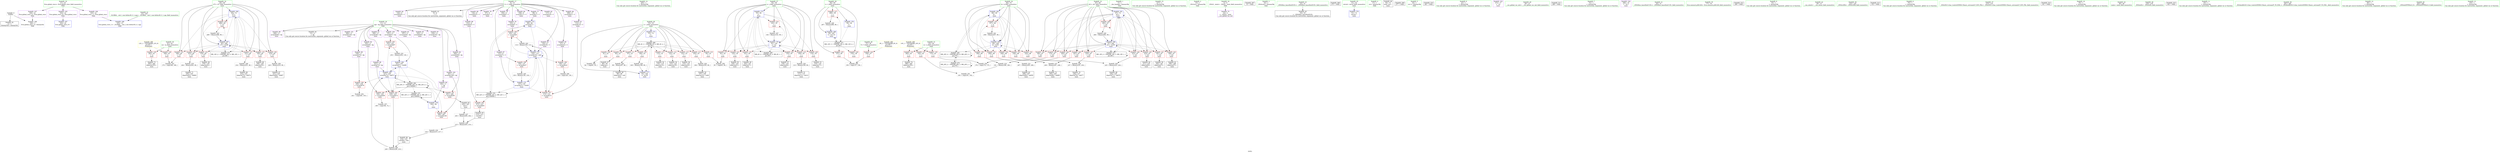digraph "SVFG" {
	label="SVFG";

	Node0x5621699dcbd0 [shape=record,color=grey,label="{NodeID: 0\nNullPtr}"];
	Node0x5621699dcbd0 -> Node0x5621699fbe60[style=solid];
	Node0x5621699dcbd0 -> Node0x562169a04780[style=solid];
	Node0x562169a050a0 [shape=record,color=blue,label="{NodeID: 180\n65\<--72\ni37\<--\nmain\n}"];
	Node0x562169a050a0 -> Node0x562169a029e0[style=dashed];
	Node0x562169a050a0 -> Node0x562169a02ab0[style=dashed];
	Node0x562169a050a0 -> Node0x562169a02b80[style=dashed];
	Node0x562169a050a0 -> Node0x562169a02c50[style=dashed];
	Node0x562169a050a0 -> Node0x562169a02d20[style=dashed];
	Node0x562169a050a0 -> Node0x562169a02df0[style=dashed];
	Node0x562169a050a0 -> Node0x562169a02ec0[style=dashed];
	Node0x562169a050a0 -> Node0x562169a05650[style=dashed];
	Node0x562169a050a0 -> Node0x562169a18500[style=dashed];
	Node0x5621699fc4d0 [shape=record,color=purple,label="{NodeID: 97\n234\<--11\narrayidx76\<--dp\nmain\n}"];
	Node0x5621699e0ee0 [shape=record,color=green,label="{NodeID: 14\n204\<--1\n\<--dummyObj\nCan only get source location for instruction, argument, global var or function.}"];
	Node0x5621699fd0c0 [shape=record,color=red,label="{NodeID: 111\n97\<--53\n\<--i\nmain\n}"];
	Node0x5621699fd0c0 -> Node0x562169a09820[style=solid];
	Node0x5621699fb240 [shape=record,color=green,label="{NodeID: 28\n57\<--58\nT\<--T_field_insensitive\nmain\n}"];
	Node0x5621699fb240 -> Node0x562169a02290[style=solid];
	Node0x562169a02360 [shape=record,color=red,label="{NodeID: 125\n157\<--59\n\<--t\nmain\n}"];
	Node0x562169a02360 -> Node0x562169a0beb0[style=solid];
	Node0x5621699fbe60 [shape=record,color=black,label="{NodeID: 42\n2\<--3\ndummyVal\<--dummyVal\n}"];
	Node0x562169a02ec0 [shape=record,color=red,label="{NodeID: 139\n268\<--65\n\<--i37\nmain\n}"];
	Node0x562169a02ec0 -> Node0x562169a00b50[style=solid];
	Node0x5621699fdaa0 [shape=record,color=black,label="{NodeID: 56\n133\<--132\nidxprom24\<--\nmain\n}"];
	Node0x562169a09220 [shape=record,color=grey,label="{NodeID: 236\n215 = Binary(203, 214, )\n}"];
	Node0x562169a09220 -> Node0x562169a08f20[style=solid];
	Node0x562169a03a20 [shape=record,color=red,label="{NodeID: 153\n236\<--69\n\<--k\nmain\n}"];
	Node0x562169a03a20 -> Node0x562169a096a0[style=solid];
	Node0x5621699fe600 [shape=record,color=black,label="{NodeID: 70\n238\<--237\nidxprom78\<--add77\nmain\n}"];
	Node0x562169a015d0 [shape=record,color=grey,label="{NodeID: 250\n220 = Binary(219, 90, )\n}"];
	Node0x562169a015d0 -> Node0x5621699fe390[style=solid];
	Node0x562169a04580 [shape=record,color=blue,label="{NodeID: 167\n324\<--22\nllvm.global_ctors_0\<--\nGlob }"];
	Node0x5621699ff160 [shape=record,color=purple,label="{NodeID: 84\n124\<--8\narrayidx20\<--C\nmain\n}"];
	Node0x5621699e0770 [shape=record,color=green,label="{NodeID: 1\n7\<--1\n__dso_handle\<--dummyObj\nGlob }"];
	Node0x562169a05170 [shape=record,color=blue,label="{NodeID: 181\n67\<--72\nj41\<--\nmain\n}"];
	Node0x562169a05170 -> Node0x562169a02f90[style=dashed];
	Node0x562169a05170 -> Node0x562169a03060[style=dashed];
	Node0x562169a05170 -> Node0x562169a03130[style=dashed];
	Node0x562169a05170 -> Node0x562169a03200[style=dashed];
	Node0x562169a05170 -> Node0x562169a032d0[style=dashed];
	Node0x562169a05170 -> Node0x562169a033a0[style=dashed];
	Node0x562169a05170 -> Node0x562169a03470[style=dashed];
	Node0x562169a05170 -> Node0x562169a03540[style=dashed];
	Node0x562169a05170 -> Node0x562169a03610[style=dashed];
	Node0x562169a05170 -> Node0x562169a036e0[style=dashed];
	Node0x562169a05170 -> Node0x562169a05170[style=dashed];
	Node0x562169a05170 -> Node0x562169a05580[style=dashed];
	Node0x562169a05170 -> Node0x562169a18a00[style=dashed];
	Node0x5621699fc5a0 [shape=record,color=purple,label="{NodeID: 98\n239\<--11\narrayidx79\<--dp\nmain\n}"];
	Node0x5621699fc5a0 -> Node0x562169a04310[style=solid];
	Node0x5621699e0fb0 [shape=record,color=green,label="{NodeID: 15\n217\<--1\n\<--dummyObj\nCan only get source location for instruction, argument, global var or function.}"];
	Node0x5621699fd190 [shape=record,color=red,label="{NodeID: 112\n105\<--53\n\<--i\nmain\n}"];
	Node0x5621699fd190 -> Node0x562169a09520[style=solid];
	Node0x5621699fb310 [shape=record,color=green,label="{NodeID: 29\n59\<--60\nt\<--t_field_insensitive\nmain\n}"];
	Node0x5621699fb310 -> Node0x562169a02360[style=solid];
	Node0x5621699fb310 -> Node0x562169a02430[style=solid];
	Node0x5621699fb310 -> Node0x562169a02500[style=solid];
	Node0x5621699fb310 -> Node0x562169a04f00[style=solid];
	Node0x5621699fb310 -> Node0x562169a05720[style=solid];
	Node0x562169a02430 [shape=record,color=red,label="{NodeID: 126\n276\<--59\n\<--t\nmain\n}"];
	Node0x5621699fbf60 [shape=record,color=black,label="{NodeID: 43\n9\<--8\n\<--C\nCan only get source location for instruction, argument, global var or function.}"];
	Node0x562169a02f90 [shape=record,color=red,label="{NodeID: 140\n174\<--67\n\<--j41\nmain\n}"];
	Node0x562169a02f90 -> Node0x562169a0bd30[style=solid];
	Node0x5621699fdb70 [shape=record,color=black,label="{NodeID: 57\n136\<--135\nidxprom26\<--\nmain\n}"];
	Node0x562169a093a0 [shape=record,color=grey,label="{NodeID: 237\n249 = Binary(247, 248, )\n}"];
	Node0x562169a093a0 -> Node0x5621699fe7a0[style=solid];
	Node0x562169a03af0 [shape=record,color=red,label="{NodeID: 154\n248\<--69\n\<--k\nmain\n}"];
	Node0x562169a03af0 -> Node0x562169a093a0[style=solid];
	Node0x5621699fe6d0 [shape=record,color=black,label="{NodeID: 71\n245\<--244\nidxprom83\<--add82\nmain\n}"];
	Node0x562169a01750 [shape=record,color=grey,label="{NodeID: 251\n193 = cmp(191, 192, )\n}"];
	Node0x562169a04680 [shape=record,color=blue,label="{NodeID: 168\n325\<--23\nllvm.global_ctors_1\<--_GLOBAL__sub_I_rais.fathin38_0_1.cpp\nGlob }"];
	Node0x5621699ff230 [shape=record,color=purple,label="{NodeID: 85\n127\<--8\narrayidx22\<--C\nmain\n}"];
	Node0x5621699ff230 -> Node0x562169a03e30[style=solid];
	Node0x5621699dc6d0 [shape=record,color=green,label="{NodeID: 2\n15\<--1\n_ZSt3cin\<--dummyObj\nGlob }"];
	Node0x562169a05240 [shape=record,color=blue,label="{NodeID: 182\n69\<--90\nk\<--\nmain\n}"];
	Node0x562169a05240 -> Node0x562169a037b0[style=dashed];
	Node0x562169a05240 -> Node0x562169a03880[style=dashed];
	Node0x562169a05240 -> Node0x562169a03950[style=dashed];
	Node0x562169a05240 -> Node0x562169a03a20[style=dashed];
	Node0x562169a05240 -> Node0x562169a03af0[style=dashed];
	Node0x562169a05240 -> Node0x562169a03bc0[style=dashed];
	Node0x562169a05240 -> Node0x562169a054b0[style=dashed];
	Node0x562169a05240 -> Node0x562169a1b200[style=dashed];
	Node0x5621699fc670 [shape=record,color=purple,label="{NodeID: 99\n246\<--11\narrayidx84\<--dp\nmain\n}"];
	Node0x5621699e1080 [shape=record,color=green,label="{NodeID: 16\n4\<--6\n_ZStL8__ioinit\<--_ZStL8__ioinit_field_insensitive\nGlob }"];
	Node0x5621699e1080 -> Node0x5621699fea10[style=solid];
	Node0x5621699fd260 [shape=record,color=red,label="{NodeID: 113\n115\<--53\n\<--i\nmain\n}"];
	Node0x5621699fd260 -> Node0x5621699fd760[style=solid];
	Node0x5621699fb3e0 [shape=record,color=green,label="{NodeID: 30\n61\<--62\nm\<--m_field_insensitive\nmain\n}"];
	Node0x5621699fb3e0 -> Node0x562169a025d0[style=solid];
	Node0x5621699fb3e0 -> Node0x562169a026a0[style=solid];
	Node0x562169a02500 [shape=record,color=red,label="{NodeID: 127\n296\<--59\n\<--t\nmain\n}"];
	Node0x562169a02500 -> Node0x562169a01450[style=solid];
	Node0x5621699fc060 [shape=record,color=black,label="{NodeID: 44\n13\<--11\n\<--dp\nCan only get source location for instruction, argument, global var or function.}"];
	Node0x562169a298a0 [shape=record,color=black,label="{NodeID: 307\n33 = PHI()\n}"];
	Node0x562169a03060 [shape=record,color=red,label="{NodeID: 141\n181\<--67\n\<--j41\nmain\n}"];
	Node0x562169a03060 -> Node0x5621699fdd10[style=solid];
	Node0x5621699fdc40 [shape=record,color=black,label="{NodeID: 58\n179\<--178\nidxprom45\<--\nmain\n}"];
	Node0x562169a09520 [shape=record,color=grey,label="{NodeID: 238\n106 = Binary(105, 90, )\n}"];
	Node0x562169a09520 -> Node0x5621699fd5c0[style=solid];
	Node0x562169a03bc0 [shape=record,color=red,label="{NodeID: 155\n257\<--69\n\<--k\nmain\n}"];
	Node0x562169a03bc0 -> Node0x562169a099a0[style=solid];
	Node0x5621699fe7a0 [shape=record,color=black,label="{NodeID: 72\n250\<--249\nidxprom86\<--add85\nmain\n}"];
	Node0x562169a018d0 [shape=record,color=grey,label="{NodeID: 252\n241 = cmp(240, 130, )\n}"];
	Node0x562169a04780 [shape=record,color=blue, style = dotted,label="{NodeID: 169\n326\<--3\nllvm.global_ctors_2\<--dummyVal\nGlob }"];
	Node0x5621699ff300 [shape=record,color=purple,label="{NodeID: 86\n134\<--8\narrayidx25\<--C\nmain\n}"];
	Node0x5621699e05f0 [shape=record,color=green,label="{NodeID: 3\n16\<--1\n_ZSt4cout\<--dummyObj\nGlob }"];
	Node0x562169a05310 [shape=record,color=blue,label="{NodeID: 183\n227\<--229\narrayidx72\<--add73\nmain\n}"];
	Node0x562169a05310 -> Node0x562169a040a0[style=dashed];
	Node0x562169a05310 -> Node0x562169a04240[style=dashed];
	Node0x562169a05310 -> Node0x562169a04310[style=dashed];
	Node0x562169a05310 -> Node0x562169a043e0[style=dashed];
	Node0x562169a05310 -> Node0x562169a05310[style=dashed];
	Node0x562169a05310 -> Node0x562169a053e0[style=dashed];
	Node0x562169a05310 -> Node0x562169a1b700[style=dashed];
	Node0x5621699fc740 [shape=record,color=purple,label="{NodeID: 100\n251\<--11\narrayidx87\<--dp\nmain\n}"];
	Node0x5621699fc740 -> Node0x562169a043e0[style=solid];
	Node0x5621699fc740 -> Node0x562169a053e0[style=solid];
	Node0x5621699e1150 [shape=record,color=green,label="{NodeID: 17\n8\<--10\nC\<--C_field_insensitive\nGlob }"];
	Node0x5621699e1150 -> Node0x5621699fbf60[style=solid];
	Node0x5621699e1150 -> Node0x5621699feae0[style=solid];
	Node0x5621699e1150 -> Node0x5621699febb0[style=solid];
	Node0x5621699e1150 -> Node0x5621699fec80[style=solid];
	Node0x5621699e1150 -> Node0x5621699fed50[style=solid];
	Node0x5621699e1150 -> Node0x5621699fee20[style=solid];
	Node0x5621699e1150 -> Node0x5621699feef0[style=solid];
	Node0x5621699e1150 -> Node0x5621699fefc0[style=solid];
	Node0x5621699e1150 -> Node0x5621699ff090[style=solid];
	Node0x5621699e1150 -> Node0x5621699ff160[style=solid];
	Node0x5621699e1150 -> Node0x5621699ff230[style=solid];
	Node0x5621699e1150 -> Node0x5621699ff300[style=solid];
	Node0x5621699e1150 -> Node0x5621699ff3d0[style=solid];
	Node0x5621699e1150 -> Node0x5621699ff4a0[style=solid];
	Node0x5621699e1150 -> Node0x5621699ff570[style=solid];
	Node0x5621699fd330 [shape=record,color=red,label="{NodeID: 114\n122\<--53\n\<--i\nmain\n}"];
	Node0x5621699fd330 -> Node0x5621699fd900[style=solid];
	Node0x5621699fb4b0 [shape=record,color=green,label="{NodeID: 31\n63\<--64\nn\<--n_field_insensitive\nmain\n}"];
	Node0x5621699fb4b0 -> Node0x562169a02770[style=solid];
	Node0x5621699fb4b0 -> Node0x562169a02840[style=solid];
	Node0x5621699fb4b0 -> Node0x562169a02910[style=solid];
	Node0x562169a025d0 [shape=record,color=red,label="{NodeID: 128\n169\<--61\n\<--m\nmain\n}"];
	Node0x562169a025d0 -> Node0x562169a01a50[style=solid];
	Node0x5621699fc160 [shape=record,color=black,label="{NodeID: 45\n34\<--35\n\<--_ZNSt8ios_base4InitD1Ev\nCan only get source location for instruction, argument, global var or function.}"];
	Node0x562169a299a0 [shape=record,color=black,label="{NodeID: 308\n273 = PHI()\n}"];
	Node0x562169a03130 [shape=record,color=red,label="{NodeID: 142\n190\<--67\n\<--j41\nmain\n}"];
	Node0x562169a03130 -> Node0x562169a08da0[style=solid];
	Node0x5621699fdd10 [shape=record,color=black,label="{NodeID: 59\n182\<--181\nidxprom47\<--\nmain\n}"];
	Node0x562169a096a0 [shape=record,color=grey,label="{NodeID: 239\n237 = Binary(235, 236, )\n}"];
	Node0x562169a096a0 -> Node0x5621699fe600[style=solid];
	Node0x562169a03c90 [shape=record,color=red,label="{NodeID: 156\n104\<--103\n\<--arrayidx8\nmain\n}"];
	Node0x562169a03c90 -> Node0x562169a09b20[style=solid];
	Node0x5621699fe870 [shape=record,color=black,label="{NodeID: 73\n283\<--282\nidxprom103\<--\nmain\n}"];
	Node0x562169a01a50 [shape=record,color=grey,label="{NodeID: 253\n170 = cmp(168, 169, )\n}"];
	Node0x562169a04880 [shape=record,color=blue,label="{NodeID: 170\n51\<--72\nretval\<--\nmain\n}"];
	Node0x5621699ff3d0 [shape=record,color=purple,label="{NodeID: 87\n137\<--8\narrayidx27\<--C\nmain\n}"];
	Node0x5621699ff3d0 -> Node0x562169a03f00[style=solid];
	Node0x5621699ff3d0 -> Node0x562169a04c90[style=solid];
	Node0x5621699e0680 [shape=record,color=green,label="{NodeID: 4\n17\<--1\n.str\<--dummyObj\nGlob }"];
	Node0x562169a053e0 [shape=record,color=blue,label="{NodeID: 184\n251\<--253\narrayidx87\<--sub88\nmain\n}"];
	Node0x562169a053e0 -> Node0x562169a040a0[style=dashed];
	Node0x562169a053e0 -> Node0x562169a04240[style=dashed];
	Node0x562169a053e0 -> Node0x562169a05310[style=dashed];
	Node0x562169a053e0 -> Node0x562169a1b700[style=dashed];
	Node0x5621699fc810 [shape=record,color=purple,label="{NodeID: 101\n284\<--11\narrayidx104\<--dp\nmain\n}"];
	Node0x5621699e1220 [shape=record,color=green,label="{NodeID: 18\n11\<--14\ndp\<--dp_field_insensitive\nGlob }"];
	Node0x5621699e1220 -> Node0x5621699fc060[style=solid];
	Node0x5621699e1220 -> Node0x5621699ff640[style=solid];
	Node0x5621699e1220 -> Node0x5621699ff710[style=solid];
	Node0x5621699e1220 -> Node0x5621699ff7e0[style=solid];
	Node0x5621699e1220 -> Node0x5621699ff8b0[style=solid];
	Node0x5621699e1220 -> Node0x5621699ff980[style=solid];
	Node0x5621699e1220 -> Node0x5621699ffa50[style=solid];
	Node0x5621699e1220 -> Node0x5621699fc400[style=solid];
	Node0x5621699e1220 -> Node0x5621699fc4d0[style=solid];
	Node0x5621699e1220 -> Node0x5621699fc5a0[style=solid];
	Node0x5621699e1220 -> Node0x5621699fc670[style=solid];
	Node0x5621699e1220 -> Node0x5621699fc740[style=solid];
	Node0x5621699e1220 -> Node0x5621699fc810[style=solid];
	Node0x5621699e1220 -> Node0x5621699fc8e0[style=solid];
	Node0x562169a1b200 [shape=record,color=black,label="{NodeID: 281\nMR_20V_4 = PHI(MR_20V_8, MR_20V_3, )\npts\{70 \}\n}"];
	Node0x562169a1b200 -> Node0x562169a05240[style=dashed];
	Node0x562169a1b200 -> Node0x562169a18f00[style=dashed];
	Node0x562169a1b200 -> Node0x562169a1b200[style=dashed];
	Node0x562169a01b40 [shape=record,color=red,label="{NodeID: 115\n132\<--53\n\<--i\nmain\n}"];
	Node0x562169a01b40 -> Node0x5621699fdaa0[style=solid];
	Node0x5621699fb580 [shape=record,color=green,label="{NodeID: 32\n65\<--66\ni37\<--i37_field_insensitive\nmain\n}"];
	Node0x5621699fb580 -> Node0x562169a029e0[style=solid];
	Node0x5621699fb580 -> Node0x562169a02ab0[style=solid];
	Node0x5621699fb580 -> Node0x562169a02b80[style=solid];
	Node0x5621699fb580 -> Node0x562169a02c50[style=solid];
	Node0x5621699fb580 -> Node0x562169a02d20[style=solid];
	Node0x5621699fb580 -> Node0x562169a02df0[style=solid];
	Node0x5621699fb580 -> Node0x562169a02ec0[style=solid];
	Node0x5621699fb580 -> Node0x562169a050a0[style=solid];
	Node0x5621699fb580 -> Node0x562169a05650[style=solid];
	Node0x562169a026a0 [shape=record,color=red,label="{NodeID: 129\n282\<--61\n\<--m\nmain\n}"];
	Node0x562169a026a0 -> Node0x5621699fe870[style=solid];
	Node0x5621699fc260 [shape=record,color=black,label="{NodeID: 46\n50\<--72\nmain_ret\<--\nmain\n}"];
	Node0x562169a29b00 [shape=record,color=black,label="{NodeID: 309\n277 = PHI()\n}"];
	Node0x562169a03200 [shape=record,color=red,label="{NodeID: 143\n198\<--67\n\<--j41\nmain\n}"];
	Node0x562169a03200 -> Node0x5621699fdeb0[style=solid];
	Node0x5621699fdde0 [shape=record,color=black,label="{NodeID: 60\n196\<--195\nidxprom55\<--\nmain\n}"];
	Node0x562169a09820 [shape=record,color=grey,label="{NodeID: 240\n98 = Binary(97, 90, )\n}"];
	Node0x562169a09820 -> Node0x5621699fd420[style=solid];
	Node0x562169a03d60 [shape=record,color=red,label="{NodeID: 157\n113\<--112\n\<--arrayidx14\nmain\n}"];
	Node0x562169a03d60 -> Node0x562169a09b20[style=solid];
	Node0x5621699fe940 [shape=record,color=black,label="{NodeID: 74\n286\<--285\nidxprom105\<--\nmain\n}"];
	Node0x562169a0bd30 [shape=record,color=grey,label="{NodeID: 254\n176 = cmp(174, 175, )\n}"];
	Node0x562169a04950 [shape=record,color=blue,label="{NodeID: 171\n53\<--72\ni\<--\nmain\n}"];
	Node0x562169a04950 -> Node0x562169a17100[style=dashed];
	Node0x5621699ff4a0 [shape=record,color=purple,label="{NodeID: 88\n209\<--8\narrayidx61\<--C\nmain\n}"];
	Node0x5621699e08f0 [shape=record,color=green,label="{NodeID: 5\n19\<--1\n.str.1\<--dummyObj\nGlob }"];
	Node0x562169a17100 [shape=record,color=black,label="{NodeID: 268\nMR_4V_3 = PHI(MR_4V_4, MR_4V_2, )\npts\{54 \}\n}"];
	Node0x562169a17100 -> Node0x5621699fce50[style=dashed];
	Node0x562169a17100 -> Node0x5621699fcf20[style=dashed];
	Node0x562169a17100 -> Node0x5621699fcff0[style=dashed];
	Node0x562169a17100 -> Node0x5621699fd0c0[style=dashed];
	Node0x562169a17100 -> Node0x5621699fd190[style=dashed];
	Node0x562169a17100 -> Node0x5621699fd260[style=dashed];
	Node0x562169a17100 -> Node0x5621699fd330[style=dashed];
	Node0x562169a17100 -> Node0x562169a01b40[style=dashed];
	Node0x562169a17100 -> Node0x562169a01c10[style=dashed];
	Node0x562169a17100 -> Node0x562169a04e30[style=dashed];
	Node0x562169a054b0 [shape=record,color=blue,label="{NodeID: 185\n69\<--258\nk\<--inc91\nmain\n}"];
	Node0x562169a054b0 -> Node0x562169a037b0[style=dashed];
	Node0x562169a054b0 -> Node0x562169a03880[style=dashed];
	Node0x562169a054b0 -> Node0x562169a03950[style=dashed];
	Node0x562169a054b0 -> Node0x562169a03a20[style=dashed];
	Node0x562169a054b0 -> Node0x562169a03af0[style=dashed];
	Node0x562169a054b0 -> Node0x562169a03bc0[style=dashed];
	Node0x562169a054b0 -> Node0x562169a054b0[style=dashed];
	Node0x562169a054b0 -> Node0x562169a1b200[style=dashed];
	Node0x5621699fc8e0 [shape=record,color=purple,label="{NodeID: 102\n287\<--11\narrayidx106\<--dp\nmain\n}"];
	Node0x5621699fc8e0 -> Node0x562169a044b0[style=solid];
	Node0x5621699e12f0 [shape=record,color=green,label="{NodeID: 19\n21\<--25\nllvm.global_ctors\<--llvm.global_ctors_field_insensitive\nGlob }"];
	Node0x5621699e12f0 -> Node0x5621699fcb50[style=solid];
	Node0x5621699e12f0 -> Node0x5621699fcc50[style=solid];
	Node0x5621699e12f0 -> Node0x5621699fcd50[style=solid];
	Node0x562169a1b700 [shape=record,color=black,label="{NodeID: 282\nMR_24V_5 = PHI(MR_24V_10, MR_24V_4, )\npts\{140000 \}\n}"];
	Node0x562169a1b700 -> Node0x562169a03fd0[style=dashed];
	Node0x562169a1b700 -> Node0x562169a040a0[style=dashed];
	Node0x562169a1b700 -> Node0x562169a04240[style=dashed];
	Node0x562169a1b700 -> Node0x562169a044b0[style=dashed];
	Node0x562169a1b700 -> Node0x562169a05310[style=dashed];
	Node0x562169a1b700 -> Node0x562169a19400[style=dashed];
	Node0x562169a1b700 -> Node0x562169a1b700[style=dashed];
	Node0x562169a01c10 [shape=record,color=red,label="{NodeID: 116\n148\<--53\n\<--i\nmain\n}"];
	Node0x562169a01c10 -> Node0x562169a08620[style=solid];
	Node0x5621699fb650 [shape=record,color=green,label="{NodeID: 33\n67\<--68\nj41\<--j41_field_insensitive\nmain\n}"];
	Node0x5621699fb650 -> Node0x562169a02f90[style=solid];
	Node0x5621699fb650 -> Node0x562169a03060[style=solid];
	Node0x5621699fb650 -> Node0x562169a03130[style=solid];
	Node0x5621699fb650 -> Node0x562169a03200[style=solid];
	Node0x5621699fb650 -> Node0x562169a032d0[style=solid];
	Node0x5621699fb650 -> Node0x562169a033a0[style=solid];
	Node0x5621699fb650 -> Node0x562169a03470[style=solid];
	Node0x5621699fb650 -> Node0x562169a03540[style=solid];
	Node0x5621699fb650 -> Node0x562169a03610[style=solid];
	Node0x5621699fb650 -> Node0x562169a036e0[style=solid];
	Node0x5621699fb650 -> Node0x562169a05170[style=solid];
	Node0x5621699fb650 -> Node0x562169a05580[style=solid];
	Node0x562169a02770 [shape=record,color=red,label="{NodeID: 130\n175\<--63\n\<--n\nmain\n}"];
	Node0x562169a02770 -> Node0x562169a0bd30[style=solid];
	Node0x5621699fc330 [shape=record,color=black,label="{NodeID: 47\n86\<--85\nidxprom\<--\nmain\n}"];
	Node0x562169a29c00 [shape=record,color=black,label="{NodeID: 310\n281 = PHI()\n}"];
	Node0x562169a084a0 [shape=record,color=grey,label="{NodeID: 227\n203 = Binary(204, 202, )\n}"];
	Node0x562169a084a0 -> Node0x562169a09220[style=solid];
	Node0x562169a032d0 [shape=record,color=red,label="{NodeID: 144\n205\<--67\n\<--j41\nmain\n}"];
	Node0x562169a032d0 -> Node0x562169a08aa0[style=solid];
	Node0x5621699fdeb0 [shape=record,color=black,label="{NodeID: 61\n199\<--198\nidxprom57\<--\nmain\n}"];
	Node0x562169a099a0 [shape=record,color=grey,label="{NodeID: 241\n258 = Binary(257, 90, )\n}"];
	Node0x562169a099a0 -> Node0x562169a054b0[style=solid];
	Node0x562169a03e30 [shape=record,color=red,label="{NodeID: 158\n128\<--127\n\<--arrayidx22\nmain\n}"];
	Node0x562169a03e30 -> Node0x562169a0c030[style=solid];
	Node0x5621699fea10 [shape=record,color=purple,label="{NodeID: 75\n32\<--4\n\<--_ZStL8__ioinit\n__cxx_global_var_init\n}"];
	Node0x562169a0beb0 [shape=record,color=grey,label="{NodeID: 255\n159 = cmp(157, 158, )\n}"];
	Node0x562169a04a20 [shape=record,color=blue,label="{NodeID: 172\n88\<--90\narrayidx1\<--\nmain\n}"];
	Node0x562169a04a20 -> Node0x562169a03c90[style=dashed];
	Node0x562169a04a20 -> Node0x562169a03d60[style=dashed];
	Node0x562169a04a20 -> Node0x562169a04bc0[style=dashed];
	Node0x562169a04a20 -> Node0x562169a17b00[style=dashed];
	Node0x5621699ff570 [shape=record,color=purple,label="{NodeID: 89\n212\<--8\narrayidx63\<--C\nmain\n}"];
	Node0x5621699ff570 -> Node0x562169a04170[style=solid];
	Node0x5621699e0980 [shape=record,color=green,label="{NodeID: 6\n22\<--1\n\<--dummyObj\nCan only get source location for instruction, argument, global var or function.}"];
	Node0x562169a17600 [shape=record,color=black,label="{NodeID: 269\nMR_6V_2 = PHI(MR_6V_4, MR_6V_1, )\npts\{56 \}\n}"];
	Node0x562169a17600 -> Node0x562169a04af0[style=dashed];
	Node0x562169a05580 [shape=record,color=blue,label="{NodeID: 186\n67\<--264\nj41\<--inc95\nmain\n}"];
	Node0x562169a05580 -> Node0x562169a02f90[style=dashed];
	Node0x562169a05580 -> Node0x562169a03060[style=dashed];
	Node0x562169a05580 -> Node0x562169a03130[style=dashed];
	Node0x562169a05580 -> Node0x562169a03200[style=dashed];
	Node0x562169a05580 -> Node0x562169a032d0[style=dashed];
	Node0x562169a05580 -> Node0x562169a033a0[style=dashed];
	Node0x562169a05580 -> Node0x562169a03470[style=dashed];
	Node0x562169a05580 -> Node0x562169a03540[style=dashed];
	Node0x562169a05580 -> Node0x562169a03610[style=dashed];
	Node0x562169a05580 -> Node0x562169a036e0[style=dashed];
	Node0x562169a05580 -> Node0x562169a05170[style=dashed];
	Node0x562169a05580 -> Node0x562169a05580[style=dashed];
	Node0x562169a05580 -> Node0x562169a18a00[style=dashed];
	Node0x5621699fc9b0 [shape=record,color=purple,label="{NodeID: 103\n272\<--17\n\<--.str\nmain\n}"];
	Node0x5621699e13c0 [shape=record,color=green,label="{NodeID: 20\n26\<--27\n__cxx_global_var_init\<--__cxx_global_var_init_field_insensitive\n}"];
	Node0x562169a01ce0 [shape=record,color=red,label="{NodeID: 117\n93\<--55\n\<--j\nmain\n}"];
	Node0x562169a01ce0 -> Node0x562169a0c330[style=solid];
	Node0x5621699fb720 [shape=record,color=green,label="{NodeID: 34\n69\<--70\nk\<--k_field_insensitive\nmain\n}"];
	Node0x5621699fb720 -> Node0x562169a037b0[style=solid];
	Node0x5621699fb720 -> Node0x562169a03880[style=solid];
	Node0x5621699fb720 -> Node0x562169a03950[style=solid];
	Node0x5621699fb720 -> Node0x562169a03a20[style=solid];
	Node0x5621699fb720 -> Node0x562169a03af0[style=solid];
	Node0x5621699fb720 -> Node0x562169a03bc0[style=solid];
	Node0x5621699fb720 -> Node0x562169a05240[style=solid];
	Node0x5621699fb720 -> Node0x562169a054b0[style=solid];
	Node0x562169a02840 [shape=record,color=red,label="{NodeID: 131\n192\<--63\n\<--n\nmain\n}"];
	Node0x562169a02840 -> Node0x562169a01750[style=solid];
	Node0x5621699fd420 [shape=record,color=black,label="{NodeID: 48\n99\<--98\nidxprom5\<--sub\nmain\n}"];
	Node0x562169a29d00 [shape=record,color=black,label="{NodeID: 311\n289 = PHI()\n}"];
	Node0x562169a08620 [shape=record,color=grey,label="{NodeID: 228\n149 = Binary(148, 90, )\n}"];
	Node0x562169a08620 -> Node0x562169a04e30[style=solid];
	Node0x562169a033a0 [shape=record,color=red,label="{NodeID: 145\n210\<--67\n\<--j41\nmain\n}"];
	Node0x562169a033a0 -> Node0x5621699fe120[style=solid];
	Node0x5621699fdf80 [shape=record,color=black,label="{NodeID: 62\n202\<--201\nconv\<--\nmain\n}"];
	Node0x5621699fdf80 -> Node0x562169a084a0[style=solid];
	Node0x562169a09b20 [shape=record,color=grey,label="{NodeID: 242\n114 = Binary(104, 113, )\n}"];
	Node0x562169a09b20 -> Node0x562169a04bc0[style=solid];
	Node0x562169a03f00 [shape=record,color=red,label="{NodeID: 159\n138\<--137\n\<--arrayidx27\nmain\n}"];
	Node0x562169a03f00 -> Node0x562169a00e50[style=solid];
	Node0x5621699feae0 [shape=record,color=purple,label="{NodeID: 76\n87\<--8\narrayidx\<--C\nmain\n}"];
	Node0x562169a0c030 [shape=record,color=grey,label="{NodeID: 256\n129 = cmp(128, 130, )\n}"];
	Node0x562169a04af0 [shape=record,color=blue,label="{NodeID: 173\n55\<--90\nj\<--\nmain\n}"];
	Node0x562169a04af0 -> Node0x562169a01ce0[style=dashed];
	Node0x562169a04af0 -> Node0x562169a01db0[style=dashed];
	Node0x562169a04af0 -> Node0x562169a01e80[style=dashed];
	Node0x562169a04af0 -> Node0x562169a01f50[style=dashed];
	Node0x562169a04af0 -> Node0x562169a02020[style=dashed];
	Node0x562169a04af0 -> Node0x562169a020f0[style=dashed];
	Node0x562169a04af0 -> Node0x562169a021c0[style=dashed];
	Node0x562169a04af0 -> Node0x562169a04d60[style=dashed];
	Node0x562169a04af0 -> Node0x562169a17600[style=dashed];
	Node0x5621699ff640 [shape=record,color=purple,label="{NodeID: 90\n164\<--11\n\<--dp\nmain\n}"];
	Node0x5621699ff640 -> Node0x562169a04fd0[style=solid];
	Node0x5621699dd050 [shape=record,color=green,label="{NodeID: 7\n72\<--1\n\<--dummyObj\nCan only get source location for instruction, argument, global var or function.}"];
	Node0x562169a17b00 [shape=record,color=black,label="{NodeID: 270\nMR_22V_2 = PHI(MR_22V_4, MR_22V_1, )\npts\{100000 \}\n}"];
	Node0x562169a17b00 -> Node0x562169a04170[style=dashed];
	Node0x562169a17b00 -> Node0x562169a04a20[style=dashed];
	Node0x562169a05650 [shape=record,color=blue,label="{NodeID: 187\n65\<--269\ni37\<--inc98\nmain\n}"];
	Node0x562169a05650 -> Node0x562169a029e0[style=dashed];
	Node0x562169a05650 -> Node0x562169a02ab0[style=dashed];
	Node0x562169a05650 -> Node0x562169a02b80[style=dashed];
	Node0x562169a05650 -> Node0x562169a02c50[style=dashed];
	Node0x562169a05650 -> Node0x562169a02d20[style=dashed];
	Node0x562169a05650 -> Node0x562169a02df0[style=dashed];
	Node0x562169a05650 -> Node0x562169a02ec0[style=dashed];
	Node0x562169a05650 -> Node0x562169a05650[style=dashed];
	Node0x562169a05650 -> Node0x562169a18500[style=dashed];
	Node0x5621699fca80 [shape=record,color=purple,label="{NodeID: 104\n280\<--19\n\<--.str.1\nmain\n}"];
	Node0x5621699e1490 [shape=record,color=green,label="{NodeID: 21\n30\<--31\n_ZNSt8ios_base4InitC1Ev\<--_ZNSt8ios_base4InitC1Ev_field_insensitive\n}"];
	Node0x562169a01db0 [shape=record,color=red,label="{NodeID: 118\n101\<--55\n\<--j\nmain\n}"];
	Node0x562169a01db0 -> Node0x5621699fd4f0[style=solid];
	Node0x5621699fb7f0 [shape=record,color=green,label="{NodeID: 35\n77\<--78\nllvm.memset.p0i8.i64\<--llvm.memset.p0i8.i64_field_insensitive\n}"];
	Node0x562169a02910 [shape=record,color=red,label="{NodeID: 132\n285\<--63\n\<--n\nmain\n}"];
	Node0x562169a02910 -> Node0x5621699fe940[style=solid];
	Node0x5621699fd4f0 [shape=record,color=black,label="{NodeID: 49\n102\<--101\nidxprom7\<--\nmain\n}"];
	Node0x562169a29e00 [shape=record,color=black,label="{NodeID: 312\n290 = PHI()\n}"];
	Node0x562169a087a0 [shape=record,color=grey,label="{NodeID: 229\n264 = Binary(263, 90, )\n}"];
	Node0x562169a087a0 -> Node0x562169a05580[style=solid];
	Node0x562169a03470 [shape=record,color=red,label="{NodeID: 146\n223\<--67\n\<--j41\nmain\n}"];
	Node0x562169a03470 -> Node0x562169a00cd0[style=solid];
	Node0x5621699fe050 [shape=record,color=black,label="{NodeID: 63\n208\<--207\nidxprom60\<--add59\nmain\n}"];
	Node0x562169a00b50 [shape=record,color=grey,label="{NodeID: 243\n269 = Binary(268, 90, )\n}"];
	Node0x562169a00b50 -> Node0x562169a05650[style=solid];
	Node0x562169a03fd0 [shape=record,color=red,label="{NodeID: 160\n184\<--183\n\<--arrayidx48\nmain\n}"];
	Node0x562169a03fd0 -> Node0x562169a0c1b0[style=solid];
	Node0x5621699febb0 [shape=record,color=purple,label="{NodeID: 77\n88\<--8\narrayidx1\<--C\nmain\n}"];
	Node0x5621699febb0 -> Node0x562169a04a20[style=solid];
	Node0x562169a0c1b0 [shape=record,color=grey,label="{NodeID: 257\n185 = cmp(184, 72, )\n}"];
	Node0x562169a04bc0 [shape=record,color=blue,label="{NodeID: 174\n120\<--114\narrayidx18\<--add\nmain\n}"];
	Node0x562169a04bc0 -> Node0x562169a03c90[style=dashed];
	Node0x562169a04bc0 -> Node0x562169a03d60[style=dashed];
	Node0x562169a04bc0 -> Node0x562169a03e30[style=dashed];
	Node0x562169a04bc0 -> Node0x562169a03f00[style=dashed];
	Node0x562169a04bc0 -> Node0x562169a04bc0[style=dashed];
	Node0x562169a04bc0 -> Node0x562169a04c90[style=dashed];
	Node0x562169a04bc0 -> Node0x562169a17b00[style=dashed];
	Node0x5621699ff710 [shape=record,color=purple,label="{NodeID: 91\n180\<--11\narrayidx46\<--dp\nmain\n}"];
	Node0x5621699dd0e0 [shape=record,color=green,label="{NodeID: 8\n74\<--1\n\<--dummyObj\nCan only get source location for instruction, argument, global var or function.}"];
	Node0x562169a18000 [shape=record,color=black,label="{NodeID: 271\nMR_10V_3 = PHI(MR_10V_4, MR_10V_2, )\npts\{60 \}\n}"];
	Node0x562169a18000 -> Node0x562169a02360[style=dashed];
	Node0x562169a18000 -> Node0x562169a02430[style=dashed];
	Node0x562169a18000 -> Node0x562169a02500[style=dashed];
	Node0x562169a18000 -> Node0x562169a05720[style=dashed];
	Node0x562169a05720 [shape=record,color=blue,label="{NodeID: 188\n59\<--297\nt\<--inc110\nmain\n}"];
	Node0x562169a05720 -> Node0x562169a18000[style=dashed];
	Node0x5621699fcb50 [shape=record,color=purple,label="{NodeID: 105\n324\<--21\nllvm.global_ctors_0\<--llvm.global_ctors\nGlob }"];
	Node0x5621699fcb50 -> Node0x562169a04580[style=solid];
	Node0x5621699e1560 [shape=record,color=green,label="{NodeID: 22\n36\<--37\n__cxa_atexit\<--__cxa_atexit_field_insensitive\n}"];
	Node0x562169a01e80 [shape=record,color=red,label="{NodeID: 119\n109\<--55\n\<--j\nmain\n}"];
	Node0x562169a01e80 -> Node0x562169a08920[style=solid];
	Node0x5621699fb8c0 [shape=record,color=green,label="{NodeID: 36\n153\<--154\n_ZNSirsERi\<--_ZNSirsERi_field_insensitive\n}"];
	Node0x562169a029e0 [shape=record,color=red,label="{NodeID: 133\n168\<--65\n\<--i37\nmain\n}"];
	Node0x562169a029e0 -> Node0x562169a01a50[style=solid];
	Node0x5621699fd5c0 [shape=record,color=black,label="{NodeID: 50\n107\<--106\nidxprom10\<--sub9\nmain\n}"];
	Node0x562169a29ed0 [shape=record,color=black,label="{NodeID: 313\n152 = PHI()\n}"];
	Node0x562169a08920 [shape=record,color=grey,label="{NodeID: 230\n110 = Binary(109, 90, )\n}"];
	Node0x562169a08920 -> Node0x5621699fd690[style=solid];
	Node0x562169a03540 [shape=record,color=red,label="{NodeID: 147\n235\<--67\n\<--j41\nmain\n}"];
	Node0x562169a03540 -> Node0x562169a096a0[style=solid];
	Node0x5621699fe120 [shape=record,color=black,label="{NodeID: 64\n211\<--210\nidxprom62\<--\nmain\n}"];
	Node0x562169a00cd0 [shape=record,color=grey,label="{NodeID: 244\n225 = Binary(223, 224, )\n}"];
	Node0x562169a00cd0 -> Node0x5621699fe460[style=solid];
	Node0x562169a040a0 [shape=record,color=red,label="{NodeID: 161\n201\<--200\n\<--arrayidx58\nmain\n}"];
	Node0x562169a040a0 -> Node0x5621699fdf80[style=solid];
	Node0x5621699fec80 [shape=record,color=purple,label="{NodeID: 78\n100\<--8\narrayidx6\<--C\nmain\n}"];
	Node0x562169a0c330 [shape=record,color=grey,label="{NodeID: 258\n95 = cmp(93, 94, )\n}"];
	Node0x562169a04c90 [shape=record,color=blue,label="{NodeID: 175\n137\<--139\narrayidx27\<--sub28\nmain\n}"];
	Node0x562169a04c90 -> Node0x562169a03c90[style=dashed];
	Node0x562169a04c90 -> Node0x562169a03d60[style=dashed];
	Node0x562169a04c90 -> Node0x562169a04bc0[style=dashed];
	Node0x562169a04c90 -> Node0x562169a17b00[style=dashed];
	Node0x5621699ff7e0 [shape=record,color=purple,label="{NodeID: 92\n183\<--11\narrayidx48\<--dp\nmain\n}"];
	Node0x5621699ff7e0 -> Node0x562169a03fd0[style=solid];
	Node0x5621699dd170 [shape=record,color=green,label="{NodeID: 9\n75\<--1\n\<--dummyObj\nCan only get source location for instruction, argument, global var or function.}"];
	Node0x562169a18500 [shape=record,color=black,label="{NodeID: 272\nMR_16V_2 = PHI(MR_16V_4, MR_16V_1, )\npts\{66 \}\n}"];
	Node0x562169a18500 -> Node0x562169a050a0[style=dashed];
	Node0x5621699fcc50 [shape=record,color=purple,label="{NodeID: 106\n325\<--21\nllvm.global_ctors_1\<--llvm.global_ctors\nGlob }"];
	Node0x5621699fcc50 -> Node0x562169a04680[style=solid];
	Node0x5621699e1630 [shape=record,color=green,label="{NodeID: 23\n35\<--41\n_ZNSt8ios_base4InitD1Ev\<--_ZNSt8ios_base4InitD1Ev_field_insensitive\n}"];
	Node0x5621699e1630 -> Node0x5621699fc160[style=solid];
	Node0x562169a1c8e0 [shape=record,color=yellow,style=double,label="{NodeID: 286\n8V_1 = ENCHI(MR_8V_0)\npts\{58 \}\nFun[main]}"];
	Node0x562169a1c8e0 -> Node0x562169a02290[style=dashed];
	Node0x562169a01f50 [shape=record,color=red,label="{NodeID: 120\n118\<--55\n\<--j\nmain\n}"];
	Node0x562169a01f50 -> Node0x5621699fd830[style=solid];
	Node0x5621699fb990 [shape=record,color=green,label="{NodeID: 37\n274\<--275\n_ZStlsISt11char_traitsIcEERSt13basic_ostreamIcT_ES5_PKc\<--_ZStlsISt11char_traitsIcEERSt13basic_ostreamIcT_ES5_PKc_field_insensitive\n}"];
	Node0x562169a02ab0 [shape=record,color=red,label="{NodeID: 134\n178\<--65\n\<--i37\nmain\n}"];
	Node0x562169a02ab0 -> Node0x5621699fdc40[style=solid];
	Node0x5621699fd690 [shape=record,color=black,label="{NodeID: 51\n111\<--110\nidxprom13\<--sub12\nmain\n}"];
	Node0x562169a29fa0 [shape=record,color=black,label="{NodeID: 314\n161 = PHI()\n}"];
	Node0x562169a08aa0 [shape=record,color=grey,label="{NodeID: 231\n207 = Binary(205, 206, )\n}"];
	Node0x562169a08aa0 -> Node0x5621699fe050[style=solid];
	Node0x562169a03610 [shape=record,color=red,label="{NodeID: 148\n247\<--67\n\<--j41\nmain\n}"];
	Node0x562169a03610 -> Node0x562169a093a0[style=solid];
	Node0x5621699fe1f0 [shape=record,color=black,label="{NodeID: 65\n214\<--213\nconv64\<--\nmain\n}"];
	Node0x5621699fe1f0 -> Node0x562169a09220[style=solid];
	Node0x562169a00e50 [shape=record,color=grey,label="{NodeID: 245\n139 = Binary(138, 130, )\n}"];
	Node0x562169a00e50 -> Node0x562169a04c90[style=solid];
	Node0x562169a04170 [shape=record,color=red,label="{NodeID: 162\n213\<--212\n\<--arrayidx63\nmain\n}"];
	Node0x562169a04170 -> Node0x5621699fe1f0[style=solid];
	Node0x5621699fed50 [shape=record,color=purple,label="{NodeID: 79\n103\<--8\narrayidx8\<--C\nmain\n}"];
	Node0x5621699fed50 -> Node0x562169a03c90[style=solid];
	Node0x562169a0c4b0 [shape=record,color=grey,label="{NodeID: 259\n82 = cmp(81, 83, )\n}"];
	Node0x562169a04d60 [shape=record,color=blue,label="{NodeID: 176\n55\<--144\nj\<--inc\nmain\n}"];
	Node0x562169a04d60 -> Node0x562169a01ce0[style=dashed];
	Node0x562169a04d60 -> Node0x562169a01db0[style=dashed];
	Node0x562169a04d60 -> Node0x562169a01e80[style=dashed];
	Node0x562169a04d60 -> Node0x562169a01f50[style=dashed];
	Node0x562169a04d60 -> Node0x562169a02020[style=dashed];
	Node0x562169a04d60 -> Node0x562169a020f0[style=dashed];
	Node0x562169a04d60 -> Node0x562169a021c0[style=dashed];
	Node0x562169a04d60 -> Node0x562169a04d60[style=dashed];
	Node0x562169a04d60 -> Node0x562169a17600[style=dashed];
	Node0x5621699ff8b0 [shape=record,color=purple,label="{NodeID: 93\n197\<--11\narrayidx56\<--dp\nmain\n}"];
	Node0x5621699dcdb0 [shape=record,color=green,label="{NodeID: 10\n76\<--1\n\<--dummyObj\nCan only get source location for instruction, argument, global var or function.}"];
	Node0x562169a18a00 [shape=record,color=black,label="{NodeID: 273\nMR_18V_2 = PHI(MR_18V_3, MR_18V_1, )\npts\{68 \}\n}"];
	Node0x562169a18a00 -> Node0x562169a05170[style=dashed];
	Node0x562169a18a00 -> Node0x562169a18a00[style=dashed];
	Node0x5621699fcd50 [shape=record,color=purple,label="{NodeID: 107\n326\<--21\nllvm.global_ctors_2\<--llvm.global_ctors\nGlob }"];
	Node0x5621699fcd50 -> Node0x562169a04780[style=solid];
	Node0x5621699fafc0 [shape=record,color=green,label="{NodeID: 24\n48\<--49\nmain\<--main_field_insensitive\n}"];
	Node0x562169a02020 [shape=record,color=red,label="{NodeID: 121\n125\<--55\n\<--j\nmain\n}"];
	Node0x562169a02020 -> Node0x5621699fd9d0[style=solid];
	Node0x5621699fba60 [shape=record,color=green,label="{NodeID: 38\n278\<--279\n_ZNSolsEi\<--_ZNSolsEi_field_insensitive\n}"];
	Node0x562169a02b80 [shape=record,color=red,label="{NodeID: 135\n195\<--65\n\<--i37\nmain\n}"];
	Node0x562169a02b80 -> Node0x5621699fdde0[style=solid];
	Node0x5621699fd760 [shape=record,color=black,label="{NodeID: 52\n116\<--115\nidxprom15\<--\nmain\n}"];
	Node0x562169a2a100 [shape=record,color=black,label="{NodeID: 315\n162 = PHI()\n}"];
	Node0x562169a08c20 [shape=record,color=grey,label="{NodeID: 232\n253 = Binary(252, 130, )\n}"];
	Node0x562169a08c20 -> Node0x562169a053e0[style=solid];
	Node0x562169a036e0 [shape=record,color=red,label="{NodeID: 149\n263\<--67\n\<--j41\nmain\n}"];
	Node0x562169a036e0 -> Node0x562169a087a0[style=solid];
	Node0x5621699fe2c0 [shape=record,color=black,label="{NodeID: 66\n218\<--216\nconv66\<--rem\nmain\n}"];
	Node0x5621699fe2c0 -> Node0x562169a00fd0[style=solid];
	Node0x562169a00fd0 [shape=record,color=grey,label="{NodeID: 246\n229 = Binary(228, 218, )\n}"];
	Node0x562169a00fd0 -> Node0x562169a05310[style=solid];
	Node0x562169a04240 [shape=record,color=red,label="{NodeID: 163\n228\<--227\n\<--arrayidx72\nmain\n}"];
	Node0x562169a04240 -> Node0x562169a00fd0[style=solid];
	Node0x5621699fee20 [shape=record,color=purple,label="{NodeID: 80\n108\<--8\narrayidx11\<--C\nmain\n}"];
	Node0x562169a04e30 [shape=record,color=blue,label="{NodeID: 177\n53\<--149\ni\<--inc30\nmain\n}"];
	Node0x562169a04e30 -> Node0x562169a17100[style=dashed];
	Node0x5621699ff980 [shape=record,color=purple,label="{NodeID: 94\n200\<--11\narrayidx58\<--dp\nmain\n}"];
	Node0x5621699ff980 -> Node0x562169a040a0[style=solid];
	Node0x5621699dce80 [shape=record,color=green,label="{NodeID: 11\n83\<--1\n\<--dummyObj\nCan only get source location for instruction, argument, global var or function.}"];
	Node0x562169a18f00 [shape=record,color=black,label="{NodeID: 274\nMR_20V_2 = PHI(MR_20V_3, MR_20V_1, )\npts\{70 \}\n}"];
	Node0x562169a18f00 -> Node0x562169a18f00[style=dashed];
	Node0x562169a18f00 -> Node0x562169a1b200[style=dashed];
	Node0x5621699fce50 [shape=record,color=red,label="{NodeID: 108\n81\<--53\n\<--i\nmain\n}"];
	Node0x5621699fce50 -> Node0x562169a0c4b0[style=solid];
	Node0x5621699fb050 [shape=record,color=green,label="{NodeID: 25\n51\<--52\nretval\<--retval_field_insensitive\nmain\n}"];
	Node0x5621699fb050 -> Node0x562169a04880[style=solid];
	Node0x562169a1caa0 [shape=record,color=yellow,style=double,label="{NodeID: 288\n12V_1 = ENCHI(MR_12V_0)\npts\{62 \}\nFun[main]}"];
	Node0x562169a1caa0 -> Node0x562169a025d0[style=dashed];
	Node0x562169a1caa0 -> Node0x562169a026a0[style=dashed];
	Node0x562169a020f0 [shape=record,color=red,label="{NodeID: 122\n135\<--55\n\<--j\nmain\n}"];
	Node0x562169a020f0 -> Node0x5621699fdb70[style=solid];
	Node0x5621699fbb60 [shape=record,color=green,label="{NodeID: 39\n291\<--292\n_ZSt4endlIcSt11char_traitsIcEERSt13basic_ostreamIT_T0_ES6_\<--_ZSt4endlIcSt11char_traitsIcEERSt13basic_ostreamIT_T0_ES6__field_insensitive\n}"];
	Node0x562169a02c50 [shape=record,color=red,label="{NodeID: 136\n219\<--65\n\<--i37\nmain\n}"];
	Node0x562169a02c50 -> Node0x562169a015d0[style=solid];
	Node0x5621699fd830 [shape=record,color=black,label="{NodeID: 53\n119\<--118\nidxprom17\<--\nmain\n}"];
	Node0x562169a08da0 [shape=record,color=grey,label="{NodeID: 233\n191 = Binary(189, 190, )\n}"];
	Node0x562169a08da0 -> Node0x562169a01750[style=solid];
	Node0x562169a037b0 [shape=record,color=red,label="{NodeID: 150\n189\<--69\n\<--k\nmain\n}"];
	Node0x562169a037b0 -> Node0x562169a08da0[style=solid];
	Node0x5621699fe390 [shape=record,color=black,label="{NodeID: 67\n221\<--220\nidxprom68\<--add67\nmain\n}"];
	Node0x562169a01150 [shape=record,color=grey,label="{NodeID: 247\n144 = Binary(143, 90, )\n}"];
	Node0x562169a01150 -> Node0x562169a04d60[style=solid];
	Node0x562169a04310 [shape=record,color=red,label="{NodeID: 164\n240\<--239\n\<--arrayidx79\nmain\n}"];
	Node0x562169a04310 -> Node0x562169a018d0[style=solid];
	Node0x5621699feef0 [shape=record,color=purple,label="{NodeID: 81\n112\<--8\narrayidx14\<--C\nmain\n}"];
	Node0x5621699feef0 -> Node0x562169a03d60[style=solid];
	Node0x562169a04f00 [shape=record,color=blue,label="{NodeID: 178\n59\<--90\nt\<--\nmain\n}"];
	Node0x562169a04f00 -> Node0x562169a18000[style=dashed];
	Node0x5621699ffa50 [shape=record,color=purple,label="{NodeID: 95\n222\<--11\narrayidx69\<--dp\nmain\n}"];
	Node0x5621699dc9d0 [shape=record,color=green,label="{NodeID: 12\n90\<--1\n\<--dummyObj\nCan only get source location for instruction, argument, global var or function.}"];
	Node0x562169a19400 [shape=record,color=black,label="{NodeID: 275\nMR_24V_2 = PHI(MR_24V_4, MR_24V_1, )\npts\{140000 \}\n}"];
	Node0x562169a19400 -> Node0x562169a04fd0[style=dashed];
	Node0x5621699fcf20 [shape=record,color=red,label="{NodeID: 109\n85\<--53\n\<--i\nmain\n}"];
	Node0x5621699fcf20 -> Node0x5621699fc330[style=solid];
	Node0x5621699fb0e0 [shape=record,color=green,label="{NodeID: 26\n53\<--54\ni\<--i_field_insensitive\nmain\n}"];
	Node0x5621699fb0e0 -> Node0x5621699fce50[style=solid];
	Node0x5621699fb0e0 -> Node0x5621699fcf20[style=solid];
	Node0x5621699fb0e0 -> Node0x5621699fcff0[style=solid];
	Node0x5621699fb0e0 -> Node0x5621699fd0c0[style=solid];
	Node0x5621699fb0e0 -> Node0x5621699fd190[style=solid];
	Node0x5621699fb0e0 -> Node0x5621699fd260[style=solid];
	Node0x5621699fb0e0 -> Node0x5621699fd330[style=solid];
	Node0x5621699fb0e0 -> Node0x562169a01b40[style=solid];
	Node0x5621699fb0e0 -> Node0x562169a01c10[style=solid];
	Node0x5621699fb0e0 -> Node0x562169a04950[style=solid];
	Node0x5621699fb0e0 -> Node0x562169a04e30[style=solid];
	Node0x562169a1d390 [shape=record,color=yellow,style=double,label="{NodeID: 289\n14V_1 = ENCHI(MR_14V_0)\npts\{64 \}\nFun[main]}"];
	Node0x562169a1d390 -> Node0x562169a02770[style=dashed];
	Node0x562169a1d390 -> Node0x562169a02840[style=dashed];
	Node0x562169a1d390 -> Node0x562169a02910[style=dashed];
	Node0x562169a021c0 [shape=record,color=red,label="{NodeID: 123\n143\<--55\n\<--j\nmain\n}"];
	Node0x562169a021c0 -> Node0x562169a01150[style=solid];
	Node0x5621699fbc60 [shape=record,color=green,label="{NodeID: 40\n293\<--294\n_ZNSolsEPFRSoS_E\<--_ZNSolsEPFRSoS_E_field_insensitive\n}"];
	Node0x562169a02d20 [shape=record,color=red,label="{NodeID: 137\n231\<--65\n\<--i37\nmain\n}"];
	Node0x562169a02d20 -> Node0x562169a012d0[style=solid];
	Node0x5621699fd900 [shape=record,color=black,label="{NodeID: 54\n123\<--122\nidxprom19\<--\nmain\n}"];
	Node0x562169a08f20 [shape=record,color=grey,label="{NodeID: 234\n216 = Binary(215, 217, )\n}"];
	Node0x562169a08f20 -> Node0x5621699fe2c0[style=solid];
	Node0x562169a03880 [shape=record,color=red,label="{NodeID: 151\n206\<--69\n\<--k\nmain\n}"];
	Node0x562169a03880 -> Node0x562169a08aa0[style=solid];
	Node0x5621699fe460 [shape=record,color=black,label="{NodeID: 68\n226\<--225\nidxprom71\<--add70\nmain\n}"];
	Node0x562169a012d0 [shape=record,color=grey,label="{NodeID: 248\n232 = Binary(231, 90, )\n}"];
	Node0x562169a012d0 -> Node0x5621699fe530[style=solid];
	Node0x562169a043e0 [shape=record,color=red,label="{NodeID: 165\n252\<--251\n\<--arrayidx87\nmain\n}"];
	Node0x562169a043e0 -> Node0x562169a08c20[style=solid];
	Node0x5621699fefc0 [shape=record,color=purple,label="{NodeID: 82\n117\<--8\narrayidx16\<--C\nmain\n}"];
	Node0x562169a04fd0 [shape=record,color=blue,label="{NodeID: 179\n164\<--90\n\<--\nmain\n}"];
	Node0x562169a04fd0 -> Node0x562169a044b0[style=dashed];
	Node0x562169a04fd0 -> Node0x562169a19400[style=dashed];
	Node0x562169a04fd0 -> Node0x562169a1b700[style=dashed];
	Node0x5621699fc400 [shape=record,color=purple,label="{NodeID: 96\n227\<--11\narrayidx72\<--dp\nmain\n}"];
	Node0x5621699fc400 -> Node0x562169a04240[style=solid];
	Node0x5621699fc400 -> Node0x562169a05310[style=solid];
	Node0x5621699dcaa0 [shape=record,color=green,label="{NodeID: 13\n130\<--1\n\<--dummyObj\nCan only get source location for instruction, argument, global var or function.}"];
	Node0x5621699fcff0 [shape=record,color=red,label="{NodeID: 110\n94\<--53\n\<--i\nmain\n}"];
	Node0x5621699fcff0 -> Node0x562169a0c330[style=solid];
	Node0x5621699fb170 [shape=record,color=green,label="{NodeID: 27\n55\<--56\nj\<--j_field_insensitive\nmain\n}"];
	Node0x5621699fb170 -> Node0x562169a01ce0[style=solid];
	Node0x5621699fb170 -> Node0x562169a01db0[style=solid];
	Node0x5621699fb170 -> Node0x562169a01e80[style=solid];
	Node0x5621699fb170 -> Node0x562169a01f50[style=solid];
	Node0x5621699fb170 -> Node0x562169a02020[style=solid];
	Node0x5621699fb170 -> Node0x562169a020f0[style=solid];
	Node0x5621699fb170 -> Node0x562169a021c0[style=solid];
	Node0x5621699fb170 -> Node0x562169a04af0[style=solid];
	Node0x5621699fb170 -> Node0x562169a04d60[style=solid];
	Node0x562169a02290 [shape=record,color=red,label="{NodeID: 124\n158\<--57\n\<--T\nmain\n}"];
	Node0x562169a02290 -> Node0x562169a0beb0[style=solid];
	Node0x5621699fbd60 [shape=record,color=green,label="{NodeID: 41\n23\<--320\n_GLOBAL__sub_I_rais.fathin38_0_1.cpp\<--_GLOBAL__sub_I_rais.fathin38_0_1.cpp_field_insensitive\n}"];
	Node0x5621699fbd60 -> Node0x562169a04680[style=solid];
	Node0x562169a02df0 [shape=record,color=red,label="{NodeID: 138\n243\<--65\n\<--i37\nmain\n}"];
	Node0x562169a02df0 -> Node0x562169a090a0[style=solid];
	Node0x5621699fd9d0 [shape=record,color=black,label="{NodeID: 55\n126\<--125\nidxprom21\<--\nmain\n}"];
	Node0x562169a090a0 [shape=record,color=grey,label="{NodeID: 235\n244 = Binary(243, 90, )\n}"];
	Node0x562169a090a0 -> Node0x5621699fe6d0[style=solid];
	Node0x562169a03950 [shape=record,color=red,label="{NodeID: 152\n224\<--69\n\<--k\nmain\n}"];
	Node0x562169a03950 -> Node0x562169a00cd0[style=solid];
	Node0x5621699fe530 [shape=record,color=black,label="{NodeID: 69\n233\<--232\nidxprom75\<--add74\nmain\n}"];
	Node0x562169a01450 [shape=record,color=grey,label="{NodeID: 249\n297 = Binary(296, 90, )\n}"];
	Node0x562169a01450 -> Node0x562169a05720[style=solid];
	Node0x562169a044b0 [shape=record,color=red,label="{NodeID: 166\n288\<--287\n\<--arrayidx106\nmain\n}"];
	Node0x5621699ff090 [shape=record,color=purple,label="{NodeID: 83\n120\<--8\narrayidx18\<--C\nmain\n}"];
	Node0x5621699ff090 -> Node0x562169a04bc0[style=solid];
}
